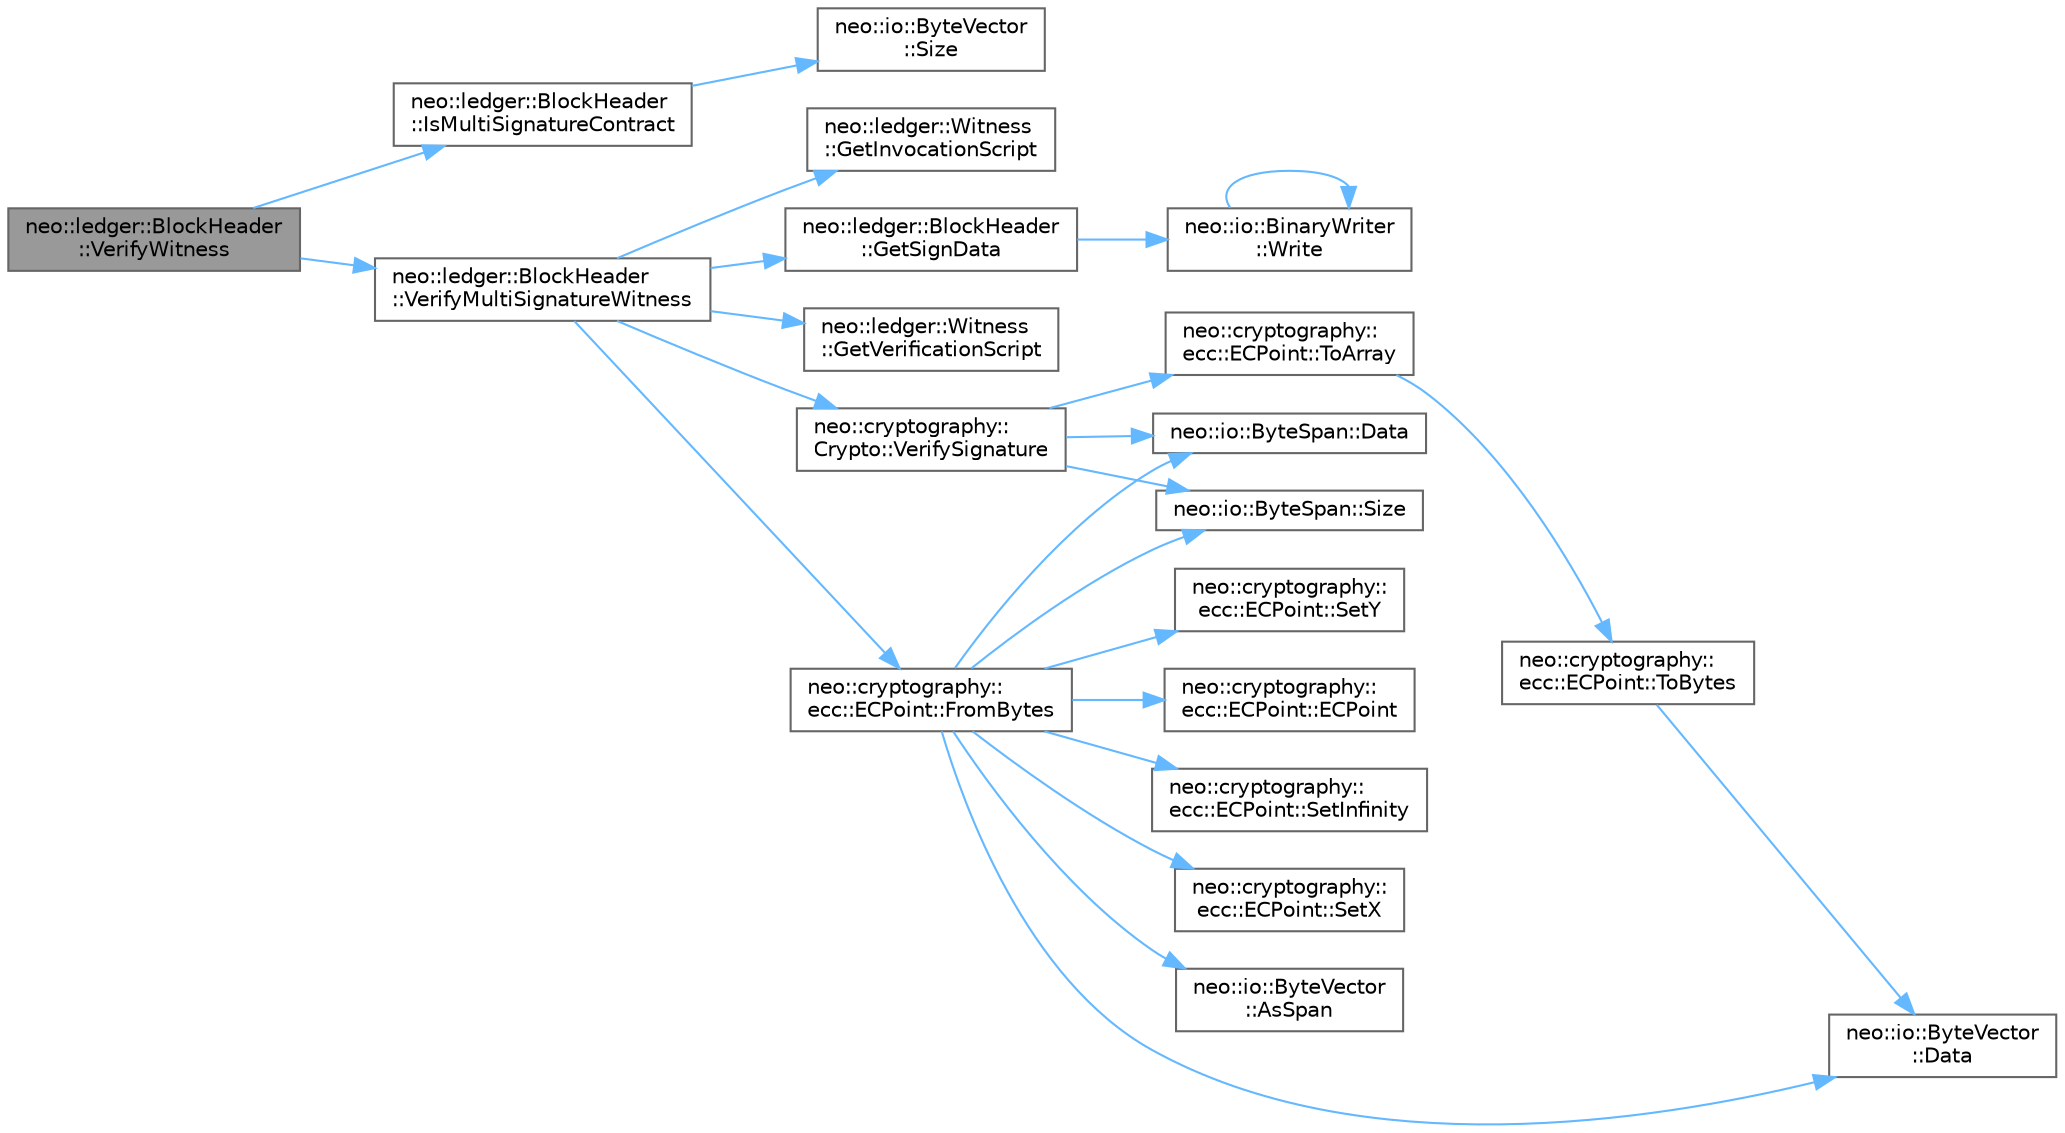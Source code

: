 digraph "neo::ledger::BlockHeader::VerifyWitness"
{
 // LATEX_PDF_SIZE
  bgcolor="transparent";
  edge [fontname=Helvetica,fontsize=10,labelfontname=Helvetica,labelfontsize=10];
  node [fontname=Helvetica,fontsize=10,shape=box,height=0.2,width=0.4];
  rankdir="LR";
  Node1 [id="Node000001",label="neo::ledger::BlockHeader\l::VerifyWitness",height=0.2,width=0.4,color="gray40", fillcolor="grey60", style="filled", fontcolor="black",tooltip="Verifies the witness of the block header."];
  Node1 -> Node2 [id="edge24_Node000001_Node000002",color="steelblue1",style="solid",tooltip=" "];
  Node2 [id="Node000002",label="neo::ledger::BlockHeader\l::IsMultiSignatureContract",height=0.2,width=0.4,color="grey40", fillcolor="white", style="filled",URL="$classneo_1_1ledger_1_1_block_header.html#ab0db5b89e19ec8dfe439ab3408898d19",tooltip=" "];
  Node2 -> Node3 [id="edge25_Node000002_Node000003",color="steelblue1",style="solid",tooltip=" "];
  Node3 [id="Node000003",label="neo::io::ByteVector\l::Size",height=0.2,width=0.4,color="grey40", fillcolor="white", style="filled",URL="$classneo_1_1io_1_1_byte_vector.html#ac0d1a1751d25fde82c44ba55d9d68e24",tooltip="Gets the size of the ByteVector."];
  Node1 -> Node4 [id="edge26_Node000001_Node000004",color="steelblue1",style="solid",tooltip=" "];
  Node4 [id="Node000004",label="neo::ledger::BlockHeader\l::VerifyMultiSignatureWitness",height=0.2,width=0.4,color="grey40", fillcolor="white", style="filled",URL="$classneo_1_1ledger_1_1_block_header.html#a2bb6a275bcfb49bbb6ea9298eafc154d",tooltip=" "];
  Node4 -> Node5 [id="edge27_Node000004_Node000005",color="steelblue1",style="solid",tooltip=" "];
  Node5 [id="Node000005",label="neo::cryptography::\lecc::ECPoint::FromBytes",height=0.2,width=0.4,color="grey40", fillcolor="white", style="filled",URL="$classneo_1_1cryptography_1_1ecc_1_1_e_c_point.html#a76149bc8215c7297d3bd54d273bdaaca",tooltip="Creates an ECPoint from a byte array."];
  Node5 -> Node6 [id="edge28_Node000005_Node000006",color="steelblue1",style="solid",tooltip=" "];
  Node6 [id="Node000006",label="neo::io::ByteVector\l::AsSpan",height=0.2,width=0.4,color="grey40", fillcolor="white", style="filled",URL="$classneo_1_1io_1_1_byte_vector.html#a95791d958ed4ec88d32e811b51d90451",tooltip="Converts the ByteVector to a ByteSpan."];
  Node5 -> Node7 [id="edge29_Node000005_Node000007",color="steelblue1",style="solid",tooltip=" "];
  Node7 [id="Node000007",label="neo::io::ByteSpan::Data",height=0.2,width=0.4,color="grey40", fillcolor="white", style="filled",URL="$classneo_1_1io_1_1_byte_span.html#a0285a19eb5cd212ecd1079e0bc5e494c",tooltip="Gets a pointer to the data."];
  Node5 -> Node8 [id="edge30_Node000005_Node000008",color="steelblue1",style="solid",tooltip=" "];
  Node8 [id="Node000008",label="neo::io::ByteVector\l::Data",height=0.2,width=0.4,color="grey40", fillcolor="white", style="filled",URL="$classneo_1_1io_1_1_byte_vector.html#a971af50d2778c4435c924cf4b839e8a1",tooltip="Gets a pointer to the data."];
  Node5 -> Node9 [id="edge31_Node000005_Node000009",color="steelblue1",style="solid",tooltip=" "];
  Node9 [id="Node000009",label="neo::cryptography::\lecc::ECPoint::ECPoint",height=0.2,width=0.4,color="grey40", fillcolor="white", style="filled",URL="$classneo_1_1cryptography_1_1ecc_1_1_e_c_point.html#ae4a83f7a5dcc95b65abd3e694adff846",tooltip="Constructs an empty ECPoint."];
  Node5 -> Node10 [id="edge32_Node000005_Node000010",color="steelblue1",style="solid",tooltip=" "];
  Node10 [id="Node000010",label="neo::cryptography::\lecc::ECPoint::SetInfinity",height=0.2,width=0.4,color="grey40", fillcolor="white", style="filled",URL="$classneo_1_1cryptography_1_1ecc_1_1_e_c_point.html#a1dd6d4a8073b2c4effa350fd1eaecb73",tooltip="Sets whether this point is at infinity."];
  Node5 -> Node11 [id="edge33_Node000005_Node000011",color="steelblue1",style="solid",tooltip=" "];
  Node11 [id="Node000011",label="neo::cryptography::\lecc::ECPoint::SetX",height=0.2,width=0.4,color="grey40", fillcolor="white", style="filled",URL="$classneo_1_1cryptography_1_1ecc_1_1_e_c_point.html#abea50aec908986d1271d824ae00400b7",tooltip="Sets the X coordinate."];
  Node5 -> Node12 [id="edge34_Node000005_Node000012",color="steelblue1",style="solid",tooltip=" "];
  Node12 [id="Node000012",label="neo::cryptography::\lecc::ECPoint::SetY",height=0.2,width=0.4,color="grey40", fillcolor="white", style="filled",URL="$classneo_1_1cryptography_1_1ecc_1_1_e_c_point.html#a052a97ced0b56150a48256bbece321c5",tooltip="Sets the Y coordinate."];
  Node5 -> Node13 [id="edge35_Node000005_Node000013",color="steelblue1",style="solid",tooltip=" "];
  Node13 [id="Node000013",label="neo::io::ByteSpan::Size",height=0.2,width=0.4,color="grey40", fillcolor="white", style="filled",URL="$classneo_1_1io_1_1_byte_span.html#a4a869430800a37dcbeefac6f36468fcb",tooltip="Gets the size of the ByteSpan."];
  Node4 -> Node14 [id="edge36_Node000004_Node000014",color="steelblue1",style="solid",tooltip=" "];
  Node14 [id="Node000014",label="neo::ledger::Witness\l::GetInvocationScript",height=0.2,width=0.4,color="grey40", fillcolor="white", style="filled",URL="$classneo_1_1ledger_1_1_witness.html#a3dc2fcb75e37d27b2d4a670b1625eefc",tooltip="Gets the invocation script."];
  Node4 -> Node15 [id="edge37_Node000004_Node000015",color="steelblue1",style="solid",tooltip=" "];
  Node15 [id="Node000015",label="neo::ledger::BlockHeader\l::GetSignData",height=0.2,width=0.4,color="grey40", fillcolor="white", style="filled",URL="$classneo_1_1ledger_1_1_block_header.html#a7f1e88ec65bc7eded0cb5f30402b38b6",tooltip=" "];
  Node15 -> Node16 [id="edge38_Node000015_Node000016",color="steelblue1",style="solid",tooltip=" "];
  Node16 [id="Node000016",label="neo::io::BinaryWriter\l::Write",height=0.2,width=0.4,color="grey40", fillcolor="white", style="filled",URL="$classneo_1_1io_1_1_binary_writer.html#ac50767ade20a9099ba7e6b6ed684ef45",tooltip="Writes a boolean value to the stream."];
  Node16 -> Node16 [id="edge39_Node000016_Node000016",color="steelblue1",style="solid",tooltip=" "];
  Node4 -> Node17 [id="edge40_Node000004_Node000017",color="steelblue1",style="solid",tooltip=" "];
  Node17 [id="Node000017",label="neo::ledger::Witness\l::GetVerificationScript",height=0.2,width=0.4,color="grey40", fillcolor="white", style="filled",URL="$classneo_1_1ledger_1_1_witness.html#a412d57ef4501b6f67dd1b126c3d1aafa",tooltip="Gets the verification script."];
  Node4 -> Node18 [id="edge41_Node000004_Node000018",color="steelblue1",style="solid",tooltip=" "];
  Node18 [id="Node000018",label="neo::cryptography::\lCrypto::VerifySignature",height=0.2,width=0.4,color="grey40", fillcolor="white", style="filled",URL="$classneo_1_1cryptography_1_1_crypto.html#ab8f7b7fd3cbef11030acce3439ea5800",tooltip="Verifies a signature."];
  Node18 -> Node7 [id="edge42_Node000018_Node000007",color="steelblue1",style="solid",tooltip=" "];
  Node18 -> Node13 [id="edge43_Node000018_Node000013",color="steelblue1",style="solid",tooltip=" "];
  Node18 -> Node19 [id="edge44_Node000018_Node000019",color="steelblue1",style="solid",tooltip=" "];
  Node19 [id="Node000019",label="neo::cryptography::\lecc::ECPoint::ToArray",height=0.2,width=0.4,color="grey40", fillcolor="white", style="filled",URL="$classneo_1_1cryptography_1_1ecc_1_1_e_c_point.html#ac78e405cf844e51af4f0830b2b392368",tooltip="Converts this point to a byte array (compressed format). This method matches the C# ECPoint...."];
  Node19 -> Node20 [id="edge45_Node000019_Node000020",color="steelblue1",style="solid",tooltip=" "];
  Node20 [id="Node000020",label="neo::cryptography::\lecc::ECPoint::ToBytes",height=0.2,width=0.4,color="grey40", fillcolor="white", style="filled",URL="$classneo_1_1cryptography_1_1ecc_1_1_e_c_point.html#acaf3aa20394e9261354877c0e64c8f37",tooltip="Converts this point to a byte array."];
  Node20 -> Node8 [id="edge46_Node000020_Node000008",color="steelblue1",style="solid",tooltip=" "];
}
